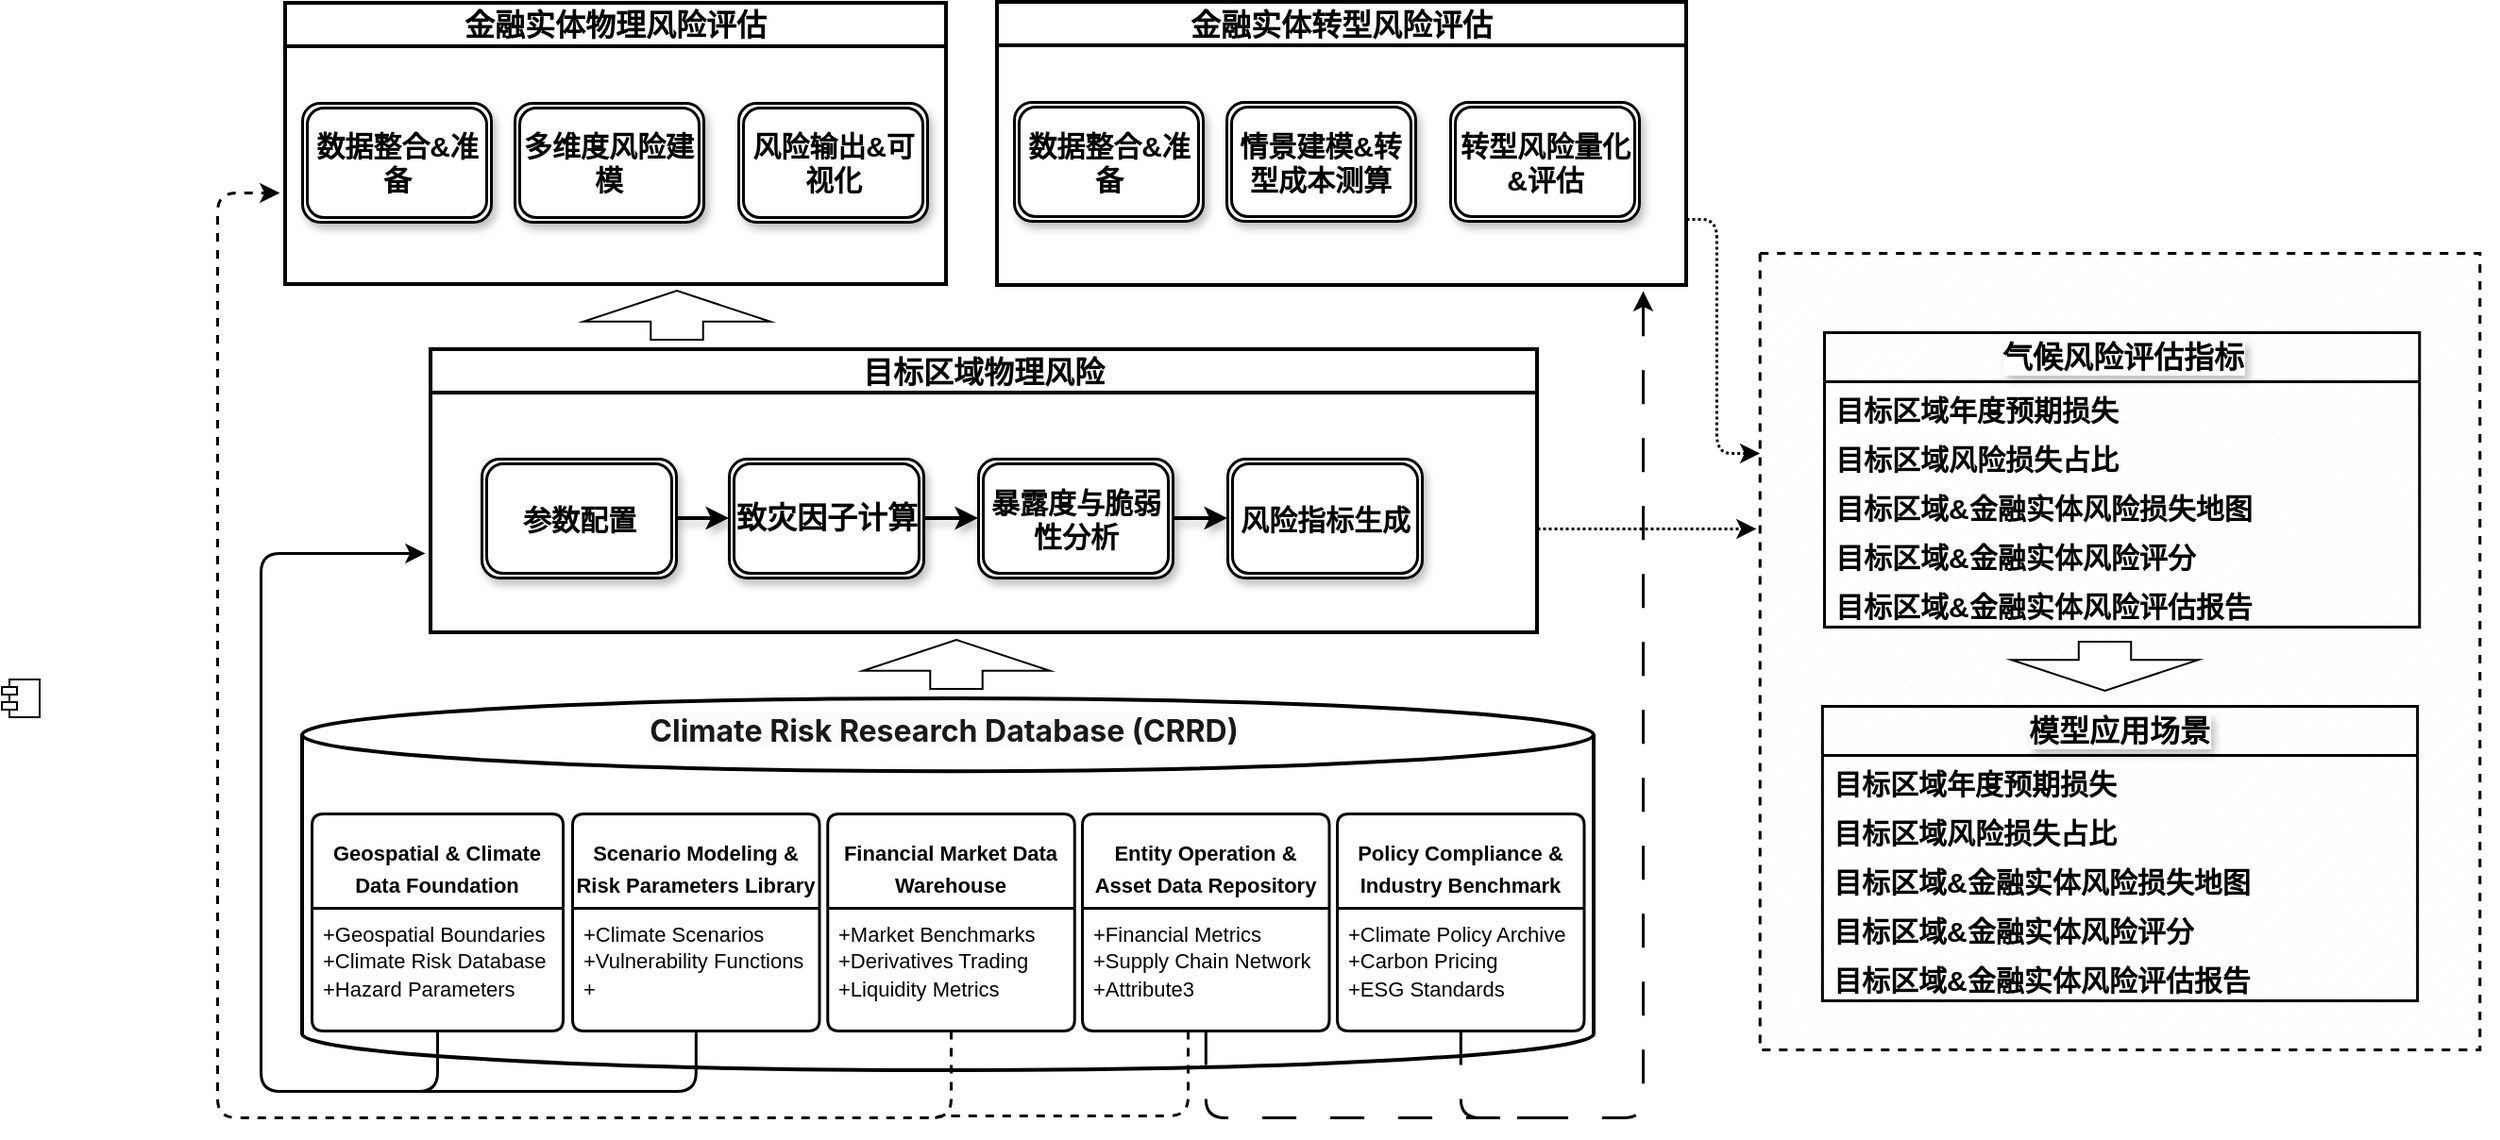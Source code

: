 <mxfile border="50" scale="3" compressed="false" locked="false" version="26.1.3">
  <diagram name="Blank" id="YmL12bMKpDGza6XwsDPr">
    <mxGraphModel dx="2068" dy="893" grid="0" gridSize="10" guides="1" tooltips="1" connect="1" arrows="1" fold="1" page="0" pageScale="1" pageWidth="827" pageHeight="1169" background="none" math="1" shadow="0">
      <root>
        <mxCell id="X5NqExCQtvZxIxQ7pmgY-0" />
        <mxCell id="1" parent="X5NqExCQtvZxIxQ7pmgY-0" />
        <mxCell id="aM6hJHMmdhx9VierY-xj-15" value="" style="shape=cylinder3;whiteSpace=wrap;html=1;boundedLbl=1;backgroundOutline=1;size=19.286;strokeWidth=2;points=[[0,0,0,0,19.286],[0,0,0,0,36.143],[0,0,0,0,69.857],[0,0.5,0,0,0],[0,1,0,0,-19.286],[0.145,0,0,0,5.593],[0.145,1,0,0,-5.593],[0.5,0,0,0,0],[0.5,1,0,0,0],[0.855,0,0,0,5.593],[0.855,1,0,0,-5.593],[1,0,0,0,19.286],[1,0,0,0,36.143],[1,0,0,0,69.857],[1,0.5,0,0,0],[1,1,0,0,-19.286]];labelBackgroundColor=none;" parent="1" vertex="1">
          <mxGeometry x="144" y="728" width="684" height="197" as="geometry" />
        </mxCell>
        <mxCell id="aM6hJHMmdhx9VierY-xj-23" value="&lt;span style=&quot;color: rgba(0, 0, 0, 0.9); font-family: &amp;quot;PingFang SC&amp;quot;, -apple-system, BlinkMacSystemFont, &amp;quot;Segoe UI&amp;quot;, Roboto, Ubuntu, &amp;quot;Helvetica Neue&amp;quot;, Helvetica, Arial, &amp;quot;Hiragino Sans GB&amp;quot;, &amp;quot;Microsoft YaHei UI&amp;quot;, &amp;quot;Microsoft YaHei&amp;quot;, &amp;quot;Source Han Sans CN&amp;quot;, sans-serif; text-align: start; background-color: rgb(252, 252, 252);&quot;&gt;​&lt;/span&gt;&lt;strong style=&quot;margin: 0px; padding: 0px; border: 0px; font-variant-numeric: inherit; font-variant-east-asian: inherit; font-variant-alternates: inherit; font-variant-position: inherit; font-variant-emoji: inherit; font-stretch: inherit; line-height: inherit; font-family: &amp;quot;PingFang SC&amp;quot;, -apple-system, BlinkMacSystemFont, &amp;quot;Segoe UI&amp;quot;, Roboto, Ubuntu, &amp;quot;Helvetica Neue&amp;quot;, Helvetica, Arial, &amp;quot;Hiragino Sans GB&amp;quot;, &amp;quot;Microsoft YaHei UI&amp;quot;, &amp;quot;Microsoft YaHei&amp;quot;, &amp;quot;Source Han Sans CN&amp;quot;, sans-serif; font-optical-sizing: inherit; font-size-adjust: inherit; font-kerning: inherit; font-feature-settings: inherit; font-variation-settings: inherit; vertical-align: baseline; color: rgba(0, 0, 0, 0.9); text-align: start; background-color: rgb(252, 252, 252);&quot;&gt;Climate Risk Research Database (CRRD)&lt;/strong&gt;" style="text;strokeColor=none;align=center;fillColor=none;html=1;verticalAlign=middle;whiteSpace=wrap;rounded=0;fontFamily=Noto Sans Simplified Chinese;fontSize=16;labelBackgroundColor=none;fontSource=https%3A%2F%2Ffonts.googleapis.com%2Fcss%3Ffamily%3DNoto%2BSans%2BSimplified%2BChinese;" parent="1" vertex="1">
          <mxGeometry x="311" y="730" width="346" height="30" as="geometry" />
        </mxCell>
        <mxCell id="X7e0Fuj6IVQtCj5JwST4-148" value="" style="edgeStyle=orthogonalEdgeStyle;shape=connector;curved=0;rounded=1;orthogonalLoop=1;jettySize=auto;html=1;strokeColor=default;align=center;verticalAlign=middle;fontFamily=Helvetica;fontSize=12;fontColor=default;labelBackgroundColor=default;endArrow=classic;dashed=1;dashPattern=1 1;strokeWidth=1.5;" edge="1" parent="1">
          <mxGeometry relative="1" as="geometry">
            <mxPoint x="798" y="638" as="sourcePoint" />
            <mxPoint x="914" y="638" as="targetPoint" />
          </mxGeometry>
        </mxCell>
        <mxCell id="_2P0ydqBUkeEVUjt9T0Z-46" value="&lt;font style=&quot;font-size: 16px;&quot;&gt;目标区域物理风险&lt;/font&gt;" style="swimlane;whiteSpace=wrap;html=1;align=center;verticalAlign=middle;fontFamily=Helvetica;fontSize=12;strokeWidth=2;fillStyle=solid;labelBackgroundColor=none;" parent="1" vertex="1">
          <mxGeometry x="212" y="543" width="586" height="150" as="geometry">
            <mxRectangle x="-253" y="238" width="130" height="26" as="alternateBounds" />
          </mxGeometry>
        </mxCell>
        <mxCell id="X7e0Fuj6IVQtCj5JwST4-52" value="" style="edgeStyle=orthogonalEdgeStyle;shape=connector;curved=0;rounded=1;orthogonalLoop=1;jettySize=auto;html=1;strokeColor=default;align=center;verticalAlign=middle;fontFamily=Helvetica;fontSize=12;fontColor=default;labelBackgroundColor=default;endArrow=classic;jumpStyle=arc;shadow=1;flowAnimation=0;strokeWidth=2;endFill=1;" edge="1" parent="_2P0ydqBUkeEVUjt9T0Z-46" source="X7e0Fuj6IVQtCj5JwST4-27" target="X7e0Fuj6IVQtCj5JwST4-28">
          <mxGeometry relative="1" as="geometry" />
        </mxCell>
        <mxCell id="X7e0Fuj6IVQtCj5JwST4-27" value="&lt;b&gt;&lt;font style=&quot;font-size: 15px;&quot;&gt;参数配置&lt;/font&gt;&lt;/b&gt;" style="shape=ext;double=1;rounded=1;whiteSpace=wrap;html=1;align=center;verticalAlign=middle;fontFamily=Helvetica;fontSize=12;shadow=1;strokeWidth=1.5;" vertex="1" parent="_2P0ydqBUkeEVUjt9T0Z-46">
          <mxGeometry x="27" y="58" width="103" height="63" as="geometry" />
        </mxCell>
        <mxCell id="X7e0Fuj6IVQtCj5JwST4-47" value="" style="edgeStyle=orthogonalEdgeStyle;rounded=1;orthogonalLoop=1;jettySize=auto;html=1;fontFamily=Helvetica;fontSize=12;fontColor=default;shadow=1;strokeColor=default;strokeWidth=2;align=center;verticalAlign=middle;labelBackgroundColor=default;jumpStyle=arc;endArrow=classic;endFill=1;flowAnimation=0;curved=0;" edge="1" parent="_2P0ydqBUkeEVUjt9T0Z-46" source="X7e0Fuj6IVQtCj5JwST4-28" target="X7e0Fuj6IVQtCj5JwST4-29">
          <mxGeometry relative="1" as="geometry" />
        </mxCell>
        <mxCell id="X7e0Fuj6IVQtCj5JwST4-28" value="&lt;span style=&quot;font-size: 12pt; line-height: 140%;&quot;&gt;&lt;b style=&quot;&quot;&gt;&lt;font face=&quot;Helvetica&quot;&gt;致灾因子计算&lt;/font&gt;&lt;/b&gt;&lt;/span&gt;" style="shape=ext;double=1;rounded=1;whiteSpace=wrap;html=1;align=center;verticalAlign=middle;fontFamily=Helvetica;fontSize=12;shadow=1;strokeWidth=1.5;" vertex="1" parent="_2P0ydqBUkeEVUjt9T0Z-46">
          <mxGeometry x="158" y="58" width="103" height="63" as="geometry" />
        </mxCell>
        <mxCell id="X7e0Fuj6IVQtCj5JwST4-49" value="" style="edgeStyle=orthogonalEdgeStyle;rounded=1;orthogonalLoop=1;jettySize=auto;html=1;fontFamily=Helvetica;fontSize=12;fontColor=default;shadow=1;strokeColor=default;strokeWidth=2;align=center;verticalAlign=middle;labelBackgroundColor=default;jumpStyle=arc;endArrow=classic;endFill=1;flowAnimation=0;curved=0;" edge="1" parent="_2P0ydqBUkeEVUjt9T0Z-46" source="X7e0Fuj6IVQtCj5JwST4-29" target="X7e0Fuj6IVQtCj5JwST4-30">
          <mxGeometry relative="1" as="geometry" />
        </mxCell>
        <mxCell id="X7e0Fuj6IVQtCj5JwST4-29" value="&lt;span style=&quot;font-size: 15px;&quot;&gt;&lt;b&gt;暴露度与脆弱性分析&lt;/b&gt;&lt;/span&gt;" style="shape=ext;double=1;rounded=1;whiteSpace=wrap;html=1;align=center;verticalAlign=middle;fontFamily=Helvetica;fontSize=12;shadow=1;strokeWidth=1.5;" vertex="1" parent="_2P0ydqBUkeEVUjt9T0Z-46">
          <mxGeometry x="290" y="58" width="103" height="63" as="geometry" />
        </mxCell>
        <mxCell id="X7e0Fuj6IVQtCj5JwST4-30" value="&lt;span style=&quot;font-size: 15px;&quot;&gt;&lt;b&gt;风险指标生成&lt;/b&gt;&lt;/span&gt;" style="shape=ext;double=1;rounded=1;whiteSpace=wrap;html=1;align=center;verticalAlign=middle;fontFamily=Helvetica;fontSize=12;shadow=1;strokeWidth=1.5;" vertex="1" parent="_2P0ydqBUkeEVUjt9T0Z-46">
          <mxGeometry x="422" y="58" width="103" height="63" as="geometry" />
        </mxCell>
        <mxCell id="X7e0Fuj6IVQtCj5JwST4-76" value="" style="edgeStyle=orthogonalEdgeStyle;shape=connector;curved=0;rounded=1;orthogonalLoop=1;jettySize=auto;html=1;strokeColor=default;align=center;verticalAlign=middle;fontFamily=Helvetica;fontSize=12;fontColor=default;labelBackgroundColor=default;endArrow=classic;strokeWidth=1.5;" edge="1" parent="1" source="_2P0ydqBUkeEVUjt9T0Z-71">
          <mxGeometry relative="1" as="geometry">
            <mxPoint x="209" y="651" as="targetPoint" />
            <Array as="points">
              <mxPoint x="216" y="936" />
              <mxPoint x="122" y="936" />
              <mxPoint x="122" y="651" />
            </Array>
          </mxGeometry>
        </mxCell>
        <mxCell id="_2P0ydqBUkeEVUjt9T0Z-71" value="&lt;p style=&quot;margin: 6px 0px 0px;&quot;&gt;&lt;span style=&quot;font-size: 11px;&quot;&gt;&lt;b&gt;Geospatial &amp;amp; Climate Data Foundation&lt;/b&gt;&lt;/span&gt;&lt;/p&gt;" style="swimlane;childLayout=stackLayout;horizontal=1;startSize=50;horizontalStack=0;rounded=1;fontSize=14;fontStyle=0;strokeWidth=1.5;resizeParent=0;resizeLast=1;shadow=0;dashed=0;align=center;arcSize=4;whiteSpace=wrap;html=1;" parent="1" vertex="1">
          <mxGeometry x="149" y="789" width="133" height="115" as="geometry">
            <mxRectangle x="640" y="983" width="252" height="50" as="alternateBounds" />
          </mxGeometry>
        </mxCell>
        <mxCell id="_2P0ydqBUkeEVUjt9T0Z-72" value="&lt;font style=&quot;font-size: 11px;&quot;&gt;&lt;font style=&quot;&quot;&gt;+Geospatial Boundaries&lt;/font&gt;&lt;br&gt;+Climate Risk Database&lt;br&gt;+Hazard Parameters&lt;/font&gt;" style="align=left;strokeColor=none;fillColor=none;spacingLeft=4;spacingRight=4;fontSize=12;verticalAlign=top;resizable=0;rotatable=0;part=1;html=1;whiteSpace=wrap;" parent="_2P0ydqBUkeEVUjt9T0Z-71" vertex="1">
          <mxGeometry y="50" width="133" height="65" as="geometry" />
        </mxCell>
        <mxCell id="X7e0Fuj6IVQtCj5JwST4-77" value="" style="edgeStyle=orthogonalEdgeStyle;shape=connector;curved=0;rounded=1;orthogonalLoop=1;jettySize=auto;html=1;strokeColor=default;align=center;verticalAlign=middle;fontFamily=Helvetica;fontSize=12;fontColor=default;labelBackgroundColor=default;endArrow=none;startFill=0;strokeWidth=1.5;" edge="1" parent="1" source="X7e0Fuj6IVQtCj5JwST4-11">
          <mxGeometry relative="1" as="geometry">
            <mxPoint x="181" y="936" as="targetPoint" />
            <Array as="points">
              <mxPoint x="352" y="936" />
            </Array>
          </mxGeometry>
        </mxCell>
        <mxCell id="X7e0Fuj6IVQtCj5JwST4-11" value="&lt;p style=&quot;margin: 6px 0px 0px;&quot;&gt;&lt;span style=&quot;font-size: 11px;&quot;&gt;&lt;b&gt;Scenario Modeling &amp;amp; Risk Parameters Library&lt;/b&gt;&lt;/span&gt;&lt;/p&gt;" style="swimlane;childLayout=stackLayout;horizontal=1;startSize=50;horizontalStack=0;rounded=1;fontSize=14;fontStyle=0;strokeWidth=1.5;resizeParent=0;resizeLast=1;shadow=0;dashed=0;align=center;arcSize=4;whiteSpace=wrap;html=1;" vertex="1" parent="1">
          <mxGeometry x="287" y="789" width="130.75" height="115" as="geometry">
            <mxRectangle x="640" y="983" width="252" height="50" as="alternateBounds" />
          </mxGeometry>
        </mxCell>
        <mxCell id="X7e0Fuj6IVQtCj5JwST4-12" value="&lt;font style=&quot;font-size: 11px;&quot;&gt;+Climate Scenarios&lt;br&gt;+Vulnerability Functions&lt;br&gt;+&amp;nbsp;&lt;/font&gt;" style="align=left;strokeColor=none;fillColor=none;spacingLeft=4;spacingRight=4;fontSize=12;verticalAlign=top;resizable=0;rotatable=0;part=1;html=1;whiteSpace=wrap;" vertex="1" parent="X7e0Fuj6IVQtCj5JwST4-11">
          <mxGeometry y="50" width="130.75" height="65" as="geometry" />
        </mxCell>
        <mxCell id="X7e0Fuj6IVQtCj5JwST4-68" value="" style="edgeStyle=orthogonalEdgeStyle;curved=0;rounded=1;orthogonalLoop=1;jettySize=auto;html=1;strokeColor=default;align=center;verticalAlign=middle;fontFamily=Helvetica;fontSize=12;fontColor=default;labelBackgroundColor=default;endArrow=classic;dashed=1;strokeWidth=1.5;" edge="1" parent="1" source="X7e0Fuj6IVQtCj5JwST4-13">
          <mxGeometry relative="1" as="geometry">
            <mxPoint x="132" y="460" as="targetPoint" />
            <Array as="points">
              <mxPoint x="488" y="950" />
              <mxPoint x="99" y="950" />
              <mxPoint x="99" y="460" />
            </Array>
          </mxGeometry>
        </mxCell>
        <mxCell id="X7e0Fuj6IVQtCj5JwST4-13" value="&lt;p style=&quot;margin: 6px 0px 0px;&quot;&gt;&lt;span style=&quot;font-size: 11px;&quot;&gt;&lt;b&gt;Financial Market Data Warehouse&lt;/b&gt;&lt;/span&gt;&lt;/p&gt;" style="swimlane;childLayout=stackLayout;horizontal=1;startSize=50;horizontalStack=0;rounded=1;fontSize=14;fontStyle=0;strokeWidth=1.5;resizeParent=0;resizeLast=1;shadow=0;dashed=0;align=center;arcSize=4;whiteSpace=wrap;html=1;" vertex="1" parent="1">
          <mxGeometry x="422.13" y="789" width="130.75" height="115" as="geometry">
            <mxRectangle x="640" y="983" width="252" height="50" as="alternateBounds" />
          </mxGeometry>
        </mxCell>
        <mxCell id="X7e0Fuj6IVQtCj5JwST4-14" value="&lt;font style=&quot;font-size: 11px;&quot;&gt;+Market Benchmarks&lt;br&gt;+Derivatives Trading&lt;br&gt;+Liquidity Metrics&lt;/font&gt;" style="align=left;strokeColor=none;fillColor=none;spacingLeft=4;spacingRight=4;fontSize=12;verticalAlign=top;resizable=0;rotatable=0;part=1;html=1;whiteSpace=wrap;" vertex="1" parent="X7e0Fuj6IVQtCj5JwST4-13">
          <mxGeometry y="50" width="130.75" height="65" as="geometry" />
        </mxCell>
        <mxCell id="X7e0Fuj6IVQtCj5JwST4-79" value="" style="edgeStyle=orthogonalEdgeStyle;shape=connector;curved=0;rounded=1;orthogonalLoop=1;jettySize=auto;html=1;strokeColor=default;align=center;verticalAlign=middle;fontFamily=Helvetica;fontSize=12;fontColor=default;labelBackgroundColor=default;endArrow=none;startFill=0;dashed=1;strokeWidth=1.5;" edge="1" parent="1" source="X7e0Fuj6IVQtCj5JwST4-15">
          <mxGeometry relative="1" as="geometry">
            <mxPoint x="471" y="950" as="targetPoint" />
            <Array as="points">
              <mxPoint x="613" y="949" />
              <mxPoint x="480" y="949" />
            </Array>
          </mxGeometry>
        </mxCell>
        <mxCell id="X7e0Fuj6IVQtCj5JwST4-92" value="" style="edgeStyle=orthogonalEdgeStyle;shape=connector;curved=0;rounded=1;orthogonalLoop=1;jettySize=auto;html=1;strokeColor=default;align=center;verticalAlign=middle;fontFamily=Helvetica;fontSize=12;fontColor=default;labelBackgroundColor=default;endArrow=classic;dashed=1;dashPattern=12 12;strokeWidth=1.5;" edge="1" parent="1" source="X7e0Fuj6IVQtCj5JwST4-15">
          <mxGeometry relative="1" as="geometry">
            <mxPoint x="854" y="512" as="targetPoint" />
            <Array as="points">
              <mxPoint x="622" y="950" />
              <mxPoint x="854" y="950" />
            </Array>
          </mxGeometry>
        </mxCell>
        <mxCell id="X7e0Fuj6IVQtCj5JwST4-15" value="&lt;p style=&quot;margin: 6px 0px 0px;&quot;&gt;&lt;span style=&quot;font-size: 11px;&quot;&gt;&lt;b&gt;Entity Operation &amp;amp; Asset Data Repository&lt;/b&gt;&lt;/span&gt;&lt;/p&gt;" style="swimlane;childLayout=stackLayout;horizontal=1;startSize=50;horizontalStack=0;rounded=1;fontSize=14;fontStyle=0;strokeWidth=1.5;resizeParent=0;resizeLast=1;shadow=0;dashed=0;align=center;arcSize=4;whiteSpace=wrap;html=1;" vertex="1" parent="1">
          <mxGeometry x="557" y="789" width="130.75" height="115" as="geometry">
            <mxRectangle x="640" y="983" width="252" height="50" as="alternateBounds" />
          </mxGeometry>
        </mxCell>
        <mxCell id="X7e0Fuj6IVQtCj5JwST4-16" value="&lt;font style=&quot;font-size: 11px;&quot;&gt;+Financial Metrics&lt;br&gt;+Supply Chain Network&lt;br&gt;+Attribute3&lt;/font&gt;" style="align=left;strokeColor=none;fillColor=none;spacingLeft=4;spacingRight=4;fontSize=12;verticalAlign=top;resizable=0;rotatable=0;part=1;html=1;whiteSpace=wrap;" vertex="1" parent="X7e0Fuj6IVQtCj5JwST4-15">
          <mxGeometry y="50" width="130.75" height="65" as="geometry" />
        </mxCell>
        <mxCell id="X7e0Fuj6IVQtCj5JwST4-94" value="" style="edgeStyle=orthogonalEdgeStyle;shape=connector;curved=0;rounded=1;orthogonalLoop=1;jettySize=auto;html=1;strokeColor=default;align=center;verticalAlign=middle;fontFamily=Helvetica;fontSize=12;fontColor=default;labelBackgroundColor=default;endArrow=none;startFill=0;dashed=1;dashPattern=12 12;strokeWidth=1.5;" edge="1" parent="1" source="X7e0Fuj6IVQtCj5JwST4-17">
          <mxGeometry relative="1" as="geometry">
            <mxPoint x="809" y="950" as="targetPoint" />
            <Array as="points">
              <mxPoint x="757" y="950" />
            </Array>
          </mxGeometry>
        </mxCell>
        <mxCell id="X7e0Fuj6IVQtCj5JwST4-17" value="&lt;p style=&quot;margin: 6px 0px 0px;&quot;&gt;&lt;span style=&quot;font-size: 11px;&quot;&gt;&lt;b&gt;Policy Compliance &amp;amp; Industry Benchmark&lt;/b&gt;&lt;/span&gt;&lt;/p&gt;" style="swimlane;childLayout=stackLayout;horizontal=1;startSize=50;horizontalStack=0;rounded=1;fontSize=14;fontStyle=0;strokeWidth=1.5;resizeParent=0;resizeLast=1;shadow=0;dashed=0;align=center;arcSize=4;whiteSpace=wrap;html=1;" vertex="1" parent="1">
          <mxGeometry x="692" y="789" width="130.75" height="115" as="geometry">
            <mxRectangle x="640" y="983" width="252" height="50" as="alternateBounds" />
          </mxGeometry>
        </mxCell>
        <mxCell id="X7e0Fuj6IVQtCj5JwST4-18" value="&lt;font style=&quot;font-size: 11px;&quot;&gt;+Climate Policy Archive&lt;br&gt;+Carbon Pricing&lt;br&gt;+ESG Standards&lt;/font&gt;" style="align=left;strokeColor=none;fillColor=none;spacingLeft=4;spacingRight=4;fontSize=12;verticalAlign=top;resizable=0;rotatable=0;part=1;html=1;whiteSpace=wrap;" vertex="1" parent="X7e0Fuj6IVQtCj5JwST4-17">
          <mxGeometry y="50" width="130.75" height="65" as="geometry" />
        </mxCell>
        <mxCell id="X7e0Fuj6IVQtCj5JwST4-45" value="" style="html=1;shadow=0;dashed=0;align=center;verticalAlign=middle;shape=mxgraph.arrows2.arrow;dy=0.72;dx=16.43;direction=north;notch=0;labelBackgroundColor=none;gradientColor=none;strokeColor=default;fontFamily=Helvetica;fontSize=12;fontColor=default;fillColor=default;" vertex="1" parent="1">
          <mxGeometry x="293" y="512" width="99" height="26" as="geometry" />
        </mxCell>
        <mxCell id="X7e0Fuj6IVQtCj5JwST4-53" value="&lt;font style=&quot;font-size: 16px;&quot;&gt;金融实体物理风险评估&lt;/font&gt;" style="swimlane;whiteSpace=wrap;html=1;align=center;verticalAlign=middle;fontFamily=Helvetica;fontSize=12;strokeWidth=2;fillStyle=solid;labelBackgroundColor=none;" vertex="1" parent="1">
          <mxGeometry x="135" y="359.5" width="350" height="149" as="geometry">
            <mxRectangle x="-253" y="238" width="130" height="26" as="alternateBounds" />
          </mxGeometry>
        </mxCell>
        <mxCell id="X7e0Fuj6IVQtCj5JwST4-80" value="&lt;b style=&quot;font-size: 15px;&quot;&gt;数据整合&amp;amp;准备&lt;/b&gt;" style="shape=ext;double=1;rounded=1;whiteSpace=wrap;html=1;align=center;verticalAlign=middle;fontFamily=Helvetica;fontSize=12;shadow=1;strokeWidth=1.5;" vertex="1" parent="X7e0Fuj6IVQtCj5JwST4-53">
          <mxGeometry x="9" y="53" width="100" height="63" as="geometry" />
        </mxCell>
        <mxCell id="X7e0Fuj6IVQtCj5JwST4-83" value="&lt;span style=&quot;font-size: 15px;&quot;&gt;&lt;b&gt;多维度风险建模&lt;/b&gt;&lt;/span&gt;" style="shape=ext;double=1;rounded=1;whiteSpace=wrap;html=1;align=center;verticalAlign=middle;fontFamily=Helvetica;fontSize=12;shadow=1;strokeWidth=1.5;" vertex="1" parent="X7e0Fuj6IVQtCj5JwST4-53">
          <mxGeometry x="121.5" y="53" width="100" height="63" as="geometry" />
        </mxCell>
        <mxCell id="X7e0Fuj6IVQtCj5JwST4-84" value="&lt;span style=&quot;font-size: 15px;&quot;&gt;&lt;b&gt;风险输出&amp;amp;可视化&lt;/b&gt;&lt;/span&gt;" style="shape=ext;double=1;rounded=1;whiteSpace=wrap;html=1;align=center;verticalAlign=middle;fontFamily=Helvetica;fontSize=12;shadow=1;strokeWidth=1.5;" vertex="1" parent="X7e0Fuj6IVQtCj5JwST4-53">
          <mxGeometry x="240" y="53" width="100" height="63" as="geometry" />
        </mxCell>
        <mxCell id="X7e0Fuj6IVQtCj5JwST4-125" value="" style="edgeStyle=orthogonalEdgeStyle;shape=connector;curved=0;rounded=1;orthogonalLoop=1;jettySize=auto;html=1;strokeColor=default;align=center;verticalAlign=middle;fontFamily=Helvetica;fontSize=12;fontColor=default;labelBackgroundColor=default;endArrow=classic;dashed=1;dashPattern=1 1;strokeWidth=1.5;" edge="1" parent="1" source="X7e0Fuj6IVQtCj5JwST4-61" target="X7e0Fuj6IVQtCj5JwST4-113">
          <mxGeometry relative="1" as="geometry">
            <Array as="points">
              <mxPoint x="893" y="474" />
              <mxPoint x="893" y="598" />
            </Array>
          </mxGeometry>
        </mxCell>
        <mxCell id="X7e0Fuj6IVQtCj5JwST4-61" value="&lt;font style=&quot;font-size: 16px;&quot;&gt;金融实体转型风险评估&lt;/font&gt;" style="swimlane;whiteSpace=wrap;html=1;align=center;verticalAlign=middle;fontFamily=Helvetica;fontSize=12;strokeWidth=2;fillStyle=solid;labelBackgroundColor=none;" vertex="1" parent="1">
          <mxGeometry x="512" y="359" width="365" height="150" as="geometry">
            <mxRectangle x="-253" y="238" width="130" height="26" as="alternateBounds" />
          </mxGeometry>
        </mxCell>
        <mxCell id="X7e0Fuj6IVQtCj5JwST4-88" value="&lt;span style=&quot;font-size: 15px;&quot;&gt;&lt;b&gt;数据整合&amp;amp;准备&lt;/b&gt;&lt;/span&gt;" style="shape=ext;double=1;rounded=1;whiteSpace=wrap;html=1;align=center;verticalAlign=middle;fontFamily=Helvetica;fontSize=12;shadow=1;strokeWidth=1.5;" vertex="1" parent="X7e0Fuj6IVQtCj5JwST4-61">
          <mxGeometry x="9" y="53" width="100" height="63" as="geometry" />
        </mxCell>
        <mxCell id="X7e0Fuj6IVQtCj5JwST4-89" value="&lt;span style=&quot;font-size: 15px;&quot;&gt;&lt;b&gt;情景建模&amp;amp;转型成本测算&lt;/b&gt;&lt;/span&gt;" style="shape=ext;double=1;rounded=1;whiteSpace=wrap;html=1;align=center;verticalAlign=middle;fontFamily=Helvetica;fontSize=12;shadow=1;strokeWidth=1.5;" vertex="1" parent="X7e0Fuj6IVQtCj5JwST4-61">
          <mxGeometry x="121.5" y="53" width="100" height="63" as="geometry" />
        </mxCell>
        <mxCell id="X7e0Fuj6IVQtCj5JwST4-90" value="&lt;span style=&quot;font-size: 15px;&quot;&gt;&lt;b&gt;转型风险量化&amp;amp;评估&lt;/b&gt;&lt;/span&gt;" style="shape=ext;double=1;rounded=1;whiteSpace=wrap;html=1;align=center;verticalAlign=middle;fontFamily=Helvetica;fontSize=12;shadow=1;strokeWidth=1.5;" vertex="1" parent="X7e0Fuj6IVQtCj5JwST4-61">
          <mxGeometry x="240" y="53" width="100" height="63" as="geometry" />
        </mxCell>
        <mxCell id="X7e0Fuj6IVQtCj5JwST4-85" value="" style="html=1;shadow=0;dashed=0;align=center;verticalAlign=middle;shape=mxgraph.arrows2.arrow;dy=0.72;dx=16.43;direction=north;notch=0;labelBackgroundColor=none;gradientColor=none;strokeColor=default;fontFamily=Helvetica;fontSize=12;fontColor=default;fillColor=default;" vertex="1" parent="1">
          <mxGeometry x="441" y="697" width="99" height="26" as="geometry" />
        </mxCell>
        <mxCell id="X7e0Fuj6IVQtCj5JwST4-124" value="" style="group" vertex="1" connectable="0" parent="1">
          <mxGeometry x="906" y="503" width="401" height="458" as="geometry" />
        </mxCell>
        <mxCell id="X7e0Fuj6IVQtCj5JwST4-113" value="" style="verticalLabelPosition=bottom;verticalAlign=top;html=1;shape=mxgraph.basic.patternFillRect;fillStyle=diag;step=5;fillStrokeWidth=0.2;fillStrokeColor=#dddddd;strokeColor=default;align=center;fontFamily=Helvetica;fontSize=12;fontColor=default;labelBackgroundColor=default;fillColor=default;dashed=1;strokeWidth=1.5;" vertex="1" parent="X7e0Fuj6IVQtCj5JwST4-124">
          <mxGeometry x="9.87" y="-11" width="381.27" height="422" as="geometry" />
        </mxCell>
        <mxCell id="X7e0Fuj6IVQtCj5JwST4-118" value="气候风险评估指标" style="swimlane;fontStyle=1;childLayout=stackLayout;horizontal=1;startSize=26;fillColor=none;horizontalStack=0;resizeParent=1;resizeParentMax=0;resizeLast=0;collapsible=1;marginBottom=0;html=1;strokeColor=default;align=center;verticalAlign=middle;fontFamily=Helvetica;fontSize=16;fontColor=default;labelBackgroundColor=default;textShadow=1;strokeWidth=1.5;" vertex="1" parent="X7e0Fuj6IVQtCj5JwST4-124">
          <mxGeometry x="44.001" y="31" width="315.134" height="156" as="geometry" />
        </mxCell>
        <mxCell id="X7e0Fuj6IVQtCj5JwST4-119" value="目标区域年度预期损失" style="text;strokeColor=none;fillColor=none;align=left;verticalAlign=top;spacingLeft=4;spacingRight=4;overflow=hidden;rotatable=0;points=[[0,0.5],[1,0.5]];portConstraint=eastwest;whiteSpace=wrap;html=1;fontFamily=Helvetica;fontSize=15;fontColor=default;labelBackgroundColor=default;fontStyle=1" vertex="1" parent="X7e0Fuj6IVQtCj5JwST4-118">
          <mxGeometry y="26" width="315.134" height="26" as="geometry" />
        </mxCell>
        <mxCell id="X7e0Fuj6IVQtCj5JwST4-120" value="目标区域风险损失占比" style="text;strokeColor=none;fillColor=none;align=left;verticalAlign=top;spacingLeft=4;spacingRight=4;overflow=hidden;rotatable=0;points=[[0,0.5],[1,0.5]];portConstraint=eastwest;whiteSpace=wrap;html=1;fontFamily=Helvetica;fontSize=15;fontColor=default;labelBackgroundColor=default;fontStyle=1" vertex="1" parent="X7e0Fuj6IVQtCj5JwST4-118">
          <mxGeometry y="52" width="315.134" height="26" as="geometry" />
        </mxCell>
        <mxCell id="X7e0Fuj6IVQtCj5JwST4-121" value="目标区域&amp;amp;金融实体风险损失地图" style="text;strokeColor=none;fillColor=none;align=left;verticalAlign=top;spacingLeft=4;spacingRight=4;overflow=hidden;rotatable=0;points=[[0,0.5],[1,0.5]];portConstraint=eastwest;whiteSpace=wrap;html=1;fontFamily=Helvetica;fontSize=15;fontColor=default;labelBackgroundColor=default;fontStyle=1" vertex="1" parent="X7e0Fuj6IVQtCj5JwST4-118">
          <mxGeometry y="78" width="315.134" height="26" as="geometry" />
        </mxCell>
        <mxCell id="X7e0Fuj6IVQtCj5JwST4-122" value="目标区域&amp;amp;金融实体风险评分" style="text;strokeColor=none;fillColor=none;align=left;verticalAlign=top;spacingLeft=4;spacingRight=4;overflow=hidden;rotatable=0;points=[[0,0.5],[1,0.5]];portConstraint=eastwest;whiteSpace=wrap;html=1;fontFamily=Helvetica;fontSize=15;fontColor=default;labelBackgroundColor=default;fontStyle=1" vertex="1" parent="X7e0Fuj6IVQtCj5JwST4-118">
          <mxGeometry y="104" width="315.134" height="26" as="geometry" />
        </mxCell>
        <mxCell id="X7e0Fuj6IVQtCj5JwST4-123" value="目标区域&amp;amp;金融实体风险评估报告" style="text;strokeColor=none;fillColor=none;align=left;verticalAlign=top;spacingLeft=4;spacingRight=4;overflow=hidden;rotatable=0;points=[[0,0.5],[1,0.5]];portConstraint=eastwest;whiteSpace=wrap;html=1;fontFamily=Helvetica;fontSize=15;fontColor=default;labelBackgroundColor=default;fontStyle=1" vertex="1" parent="X7e0Fuj6IVQtCj5JwST4-118">
          <mxGeometry y="130" width="315.134" height="26" as="geometry" />
        </mxCell>
        <mxCell id="X7e0Fuj6IVQtCj5JwST4-150" value="" style="html=1;shadow=0;dashed=0;align=center;verticalAlign=middle;shape=mxgraph.arrows2.arrow;dy=0.72;dx=16.43;direction=north;notch=0;labelBackgroundColor=none;gradientColor=none;strokeColor=default;fontFamily=Helvetica;fontSize=12;fontColor=default;fillColor=default;rotation=-180;" vertex="1" parent="X7e0Fuj6IVQtCj5JwST4-124">
          <mxGeometry x="143.26" y="195" width="99" height="26" as="geometry" />
        </mxCell>
        <mxCell id="X7e0Fuj6IVQtCj5JwST4-151" value="模型应用场景" style="swimlane;fontStyle=1;childLayout=stackLayout;horizontal=1;startSize=26;fillColor=none;horizontalStack=0;resizeParent=1;resizeParentMax=0;resizeLast=0;collapsible=1;marginBottom=0;html=1;strokeColor=default;align=center;verticalAlign=middle;fontFamily=Helvetica;fontSize=16;fontColor=default;labelBackgroundColor=default;textShadow=1;strokeWidth=1.5;" vertex="1" parent="X7e0Fuj6IVQtCj5JwST4-124">
          <mxGeometry x="42.931" y="229" width="315.134" height="156" as="geometry" />
        </mxCell>
        <mxCell id="X7e0Fuj6IVQtCj5JwST4-152" value="目标区域年度预期损失" style="text;strokeColor=none;fillColor=none;align=left;verticalAlign=top;spacingLeft=4;spacingRight=4;overflow=hidden;rotatable=0;points=[[0,0.5],[1,0.5]];portConstraint=eastwest;whiteSpace=wrap;html=1;fontFamily=Helvetica;fontSize=15;fontColor=default;labelBackgroundColor=default;fontStyle=1" vertex="1" parent="X7e0Fuj6IVQtCj5JwST4-151">
          <mxGeometry y="26" width="315.134" height="26" as="geometry" />
        </mxCell>
        <mxCell id="X7e0Fuj6IVQtCj5JwST4-153" value="目标区域风险损失占比" style="text;strokeColor=none;fillColor=none;align=left;verticalAlign=top;spacingLeft=4;spacingRight=4;overflow=hidden;rotatable=0;points=[[0,0.5],[1,0.5]];portConstraint=eastwest;whiteSpace=wrap;html=1;fontFamily=Helvetica;fontSize=15;fontColor=default;labelBackgroundColor=default;fontStyle=1" vertex="1" parent="X7e0Fuj6IVQtCj5JwST4-151">
          <mxGeometry y="52" width="315.134" height="26" as="geometry" />
        </mxCell>
        <mxCell id="X7e0Fuj6IVQtCj5JwST4-154" value="目标区域&amp;amp;金融实体风险损失地图" style="text;strokeColor=none;fillColor=none;align=left;verticalAlign=top;spacingLeft=4;spacingRight=4;overflow=hidden;rotatable=0;points=[[0,0.5],[1,0.5]];portConstraint=eastwest;whiteSpace=wrap;html=1;fontFamily=Helvetica;fontSize=15;fontColor=default;labelBackgroundColor=default;fontStyle=1" vertex="1" parent="X7e0Fuj6IVQtCj5JwST4-151">
          <mxGeometry y="78" width="315.134" height="26" as="geometry" />
        </mxCell>
        <mxCell id="X7e0Fuj6IVQtCj5JwST4-155" value="目标区域&amp;amp;金融实体风险评分" style="text;strokeColor=none;fillColor=none;align=left;verticalAlign=top;spacingLeft=4;spacingRight=4;overflow=hidden;rotatable=0;points=[[0,0.5],[1,0.5]];portConstraint=eastwest;whiteSpace=wrap;html=1;fontFamily=Helvetica;fontSize=15;fontColor=default;labelBackgroundColor=default;fontStyle=1" vertex="1" parent="X7e0Fuj6IVQtCj5JwST4-151">
          <mxGeometry y="104" width="315.134" height="26" as="geometry" />
        </mxCell>
        <mxCell id="X7e0Fuj6IVQtCj5JwST4-156" value="目标区域&amp;amp;金融实体风险评估报告" style="text;strokeColor=none;fillColor=none;align=left;verticalAlign=top;spacingLeft=4;spacingRight=4;overflow=hidden;rotatable=0;points=[[0,0.5],[1,0.5]];portConstraint=eastwest;whiteSpace=wrap;html=1;fontFamily=Helvetica;fontSize=15;fontColor=default;labelBackgroundColor=default;fontStyle=1" vertex="1" parent="X7e0Fuj6IVQtCj5JwST4-151">
          <mxGeometry y="130" width="315.134" height="26" as="geometry" />
        </mxCell>
        <mxCell id="X7e0Fuj6IVQtCj5JwST4-165" value="" style="shape=component;jettyWidth=8;jettyHeight=4;align=center;verticalAlign=middle;fontFamily=Helvetica;fontSize=12;labelBackgroundColor=none;" vertex="1" parent="1">
          <mxGeometry x="-15" y="718" width="20" height="20" as="geometry" />
        </mxCell>
      </root>
    </mxGraphModel>
  </diagram>
</mxfile>
